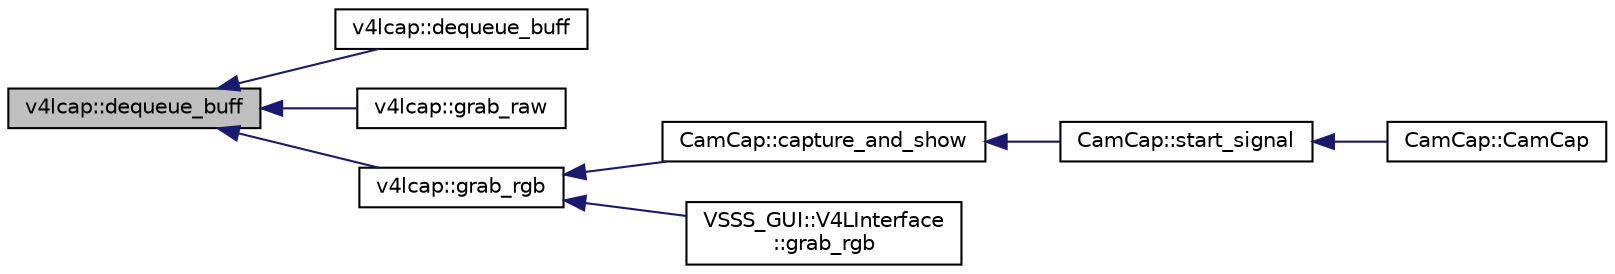 digraph "v4lcap::dequeue_buff"
{
 // INTERACTIVE_SVG=YES
  edge [fontname="Helvetica",fontsize="10",labelfontname="Helvetica",labelfontsize="10"];
  node [fontname="Helvetica",fontsize="10",shape=record];
  rankdir="LR";
  Node23 [label="v4lcap::dequeue_buff",height=0.2,width=0.4,color="black", fillcolor="grey75", style="filled", fontcolor="black"];
  Node23 -> Node24 [dir="back",color="midnightblue",fontsize="10",style="solid",fontname="Helvetica"];
  Node24 [label="v4lcap::dequeue_buff",height=0.2,width=0.4,color="black", fillcolor="white", style="filled",URL="$classv4lcap.html#a8968da9e151ee6048cb179e62d3b088f"];
  Node23 -> Node25 [dir="back",color="midnightblue",fontsize="10",style="solid",fontname="Helvetica"];
  Node25 [label="v4lcap::grab_raw",height=0.2,width=0.4,color="black", fillcolor="white", style="filled",URL="$classv4lcap.html#a2974ed334916901ebfd9a59aed2428e8"];
  Node23 -> Node26 [dir="back",color="midnightblue",fontsize="10",style="solid",fontname="Helvetica"];
  Node26 [label="v4lcap::grab_rgb",height=0.2,width=0.4,color="black", fillcolor="white", style="filled",URL="$classv4lcap.html#a4ef7f2a17a32f5b89bf9ddce123a3b52"];
  Node26 -> Node27 [dir="back",color="midnightblue",fontsize="10",style="solid",fontname="Helvetica"];
  Node27 [label="CamCap::capture_and_show",height=0.2,width=0.4,color="black", fillcolor="white", style="filled",URL="$class_cam_cap.html#a87f384c5fec40a0ccfd7833347fec0df",tooltip="Captures camera frames and shows it in the interface. "];
  Node27 -> Node28 [dir="back",color="midnightblue",fontsize="10",style="solid",fontname="Helvetica"];
  Node28 [label="CamCap::start_signal",height=0.2,width=0.4,color="black", fillcolor="white", style="filled",URL="$class_cam_cap.html#ae676e6624dd821ad494a80e68a41e249",tooltip="Interface adjustments after &#39;start&#39; button is clicked. "];
  Node28 -> Node29 [dir="back",color="midnightblue",fontsize="10",style="solid",fontname="Helvetica"];
  Node29 [label="CamCap::CamCap",height=0.2,width=0.4,color="black", fillcolor="white", style="filled",URL="$class_cam_cap.html#afe0db98a5f72bc9b261dcb78e2840da6",tooltip="Constructor of a CamCap object. "];
  Node26 -> Node30 [dir="back",color="midnightblue",fontsize="10",style="solid",fontname="Helvetica"];
  Node30 [label="VSSS_GUI::V4LInterface\l::grab_rgb",height=0.2,width=0.4,color="black", fillcolor="white", style="filled",URL="$class_v_s_s_s___g_u_i_1_1_v4_l_interface.html#a4253d7fbc31e63ce398d47317baaf3a5"];
}

